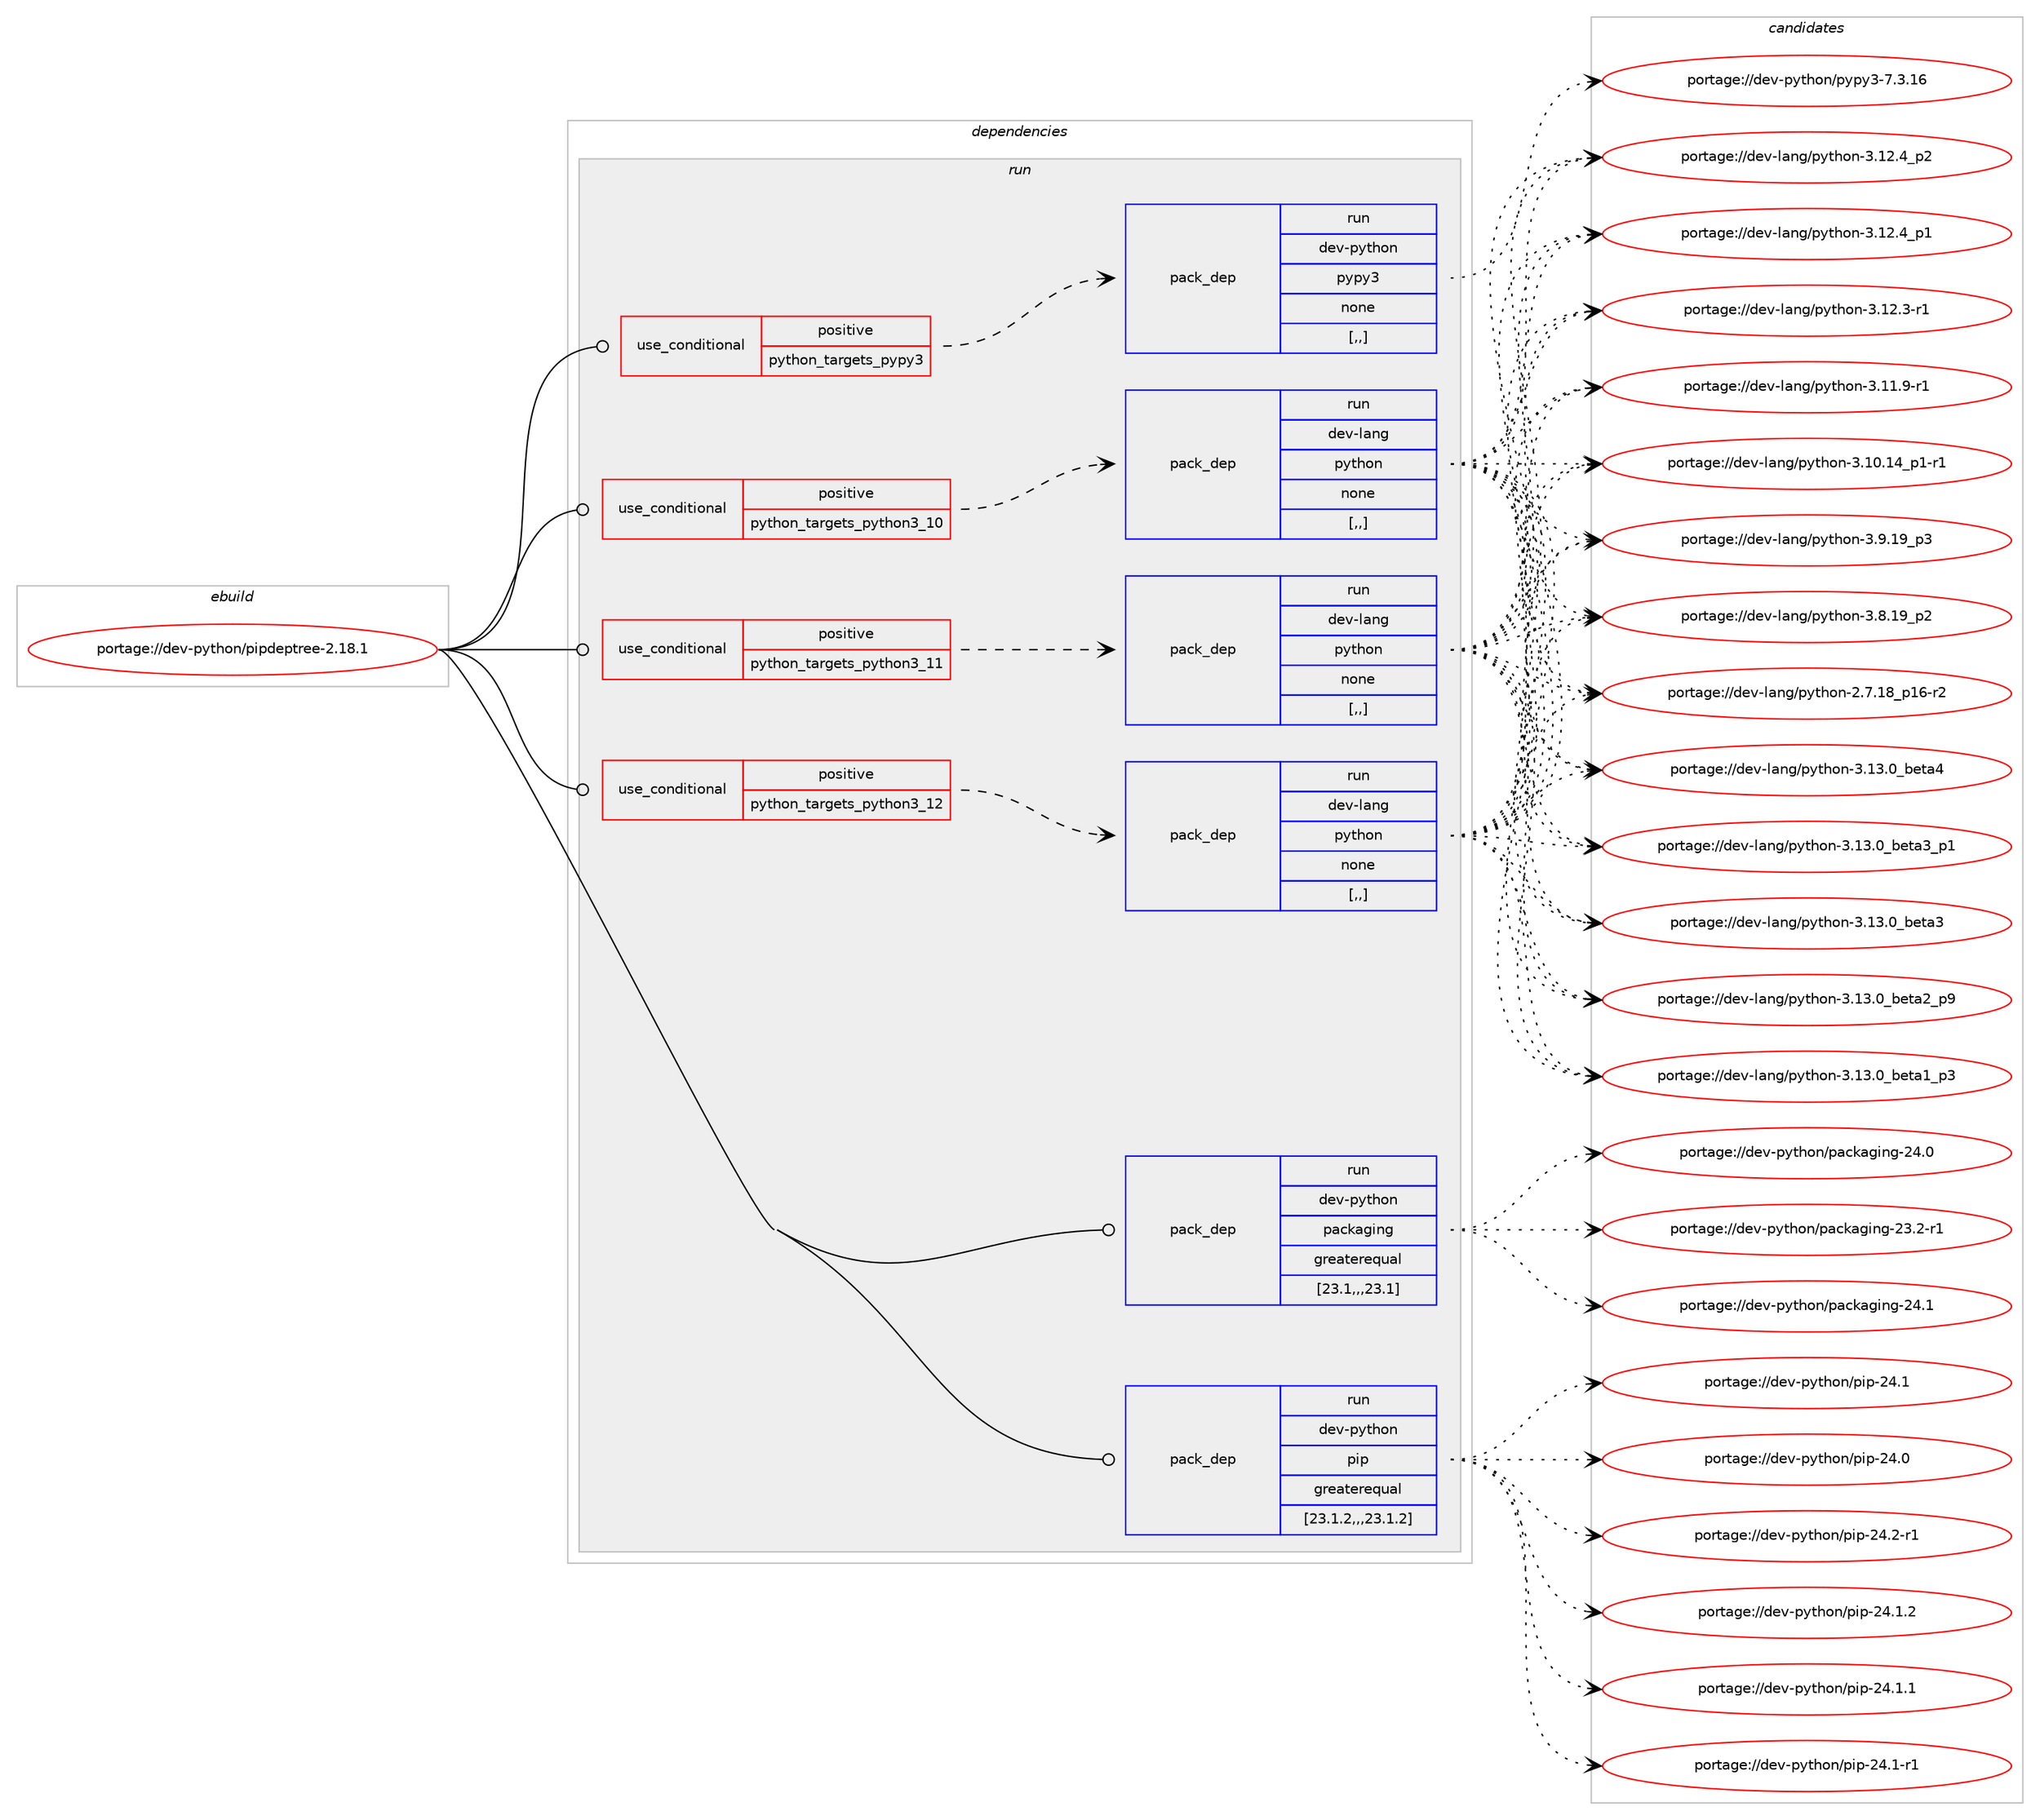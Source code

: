 digraph prolog {

# *************
# Graph options
# *************

newrank=true;
concentrate=true;
compound=true;
graph [rankdir=LR,fontname=Helvetica,fontsize=10,ranksep=1.5];#, ranksep=2.5, nodesep=0.2];
edge  [arrowhead=vee];
node  [fontname=Helvetica,fontsize=10];

# **********
# The ebuild
# **********

subgraph cluster_leftcol {
color=gray;
label=<<i>ebuild</i>>;
id [label="portage://dev-python/pipdeptree-2.18.1", color=red, width=4, href="../dev-python/pipdeptree-2.18.1.svg"];
}

# ****************
# The dependencies
# ****************

subgraph cluster_midcol {
color=gray;
label=<<i>dependencies</i>>;
subgraph cluster_compile {
fillcolor="#eeeeee";
style=filled;
label=<<i>compile</i>>;
}
subgraph cluster_compileandrun {
fillcolor="#eeeeee";
style=filled;
label=<<i>compile and run</i>>;
}
subgraph cluster_run {
fillcolor="#eeeeee";
style=filled;
label=<<i>run</i>>;
subgraph cond36123 {
dependency154779 [label=<<TABLE BORDER="0" CELLBORDER="1" CELLSPACING="0" CELLPADDING="4"><TR><TD ROWSPAN="3" CELLPADDING="10">use_conditional</TD></TR><TR><TD>positive</TD></TR><TR><TD>python_targets_pypy3</TD></TR></TABLE>>, shape=none, color=red];
subgraph pack117405 {
dependency154780 [label=<<TABLE BORDER="0" CELLBORDER="1" CELLSPACING="0" CELLPADDING="4" WIDTH="220"><TR><TD ROWSPAN="6" CELLPADDING="30">pack_dep</TD></TR><TR><TD WIDTH="110">run</TD></TR><TR><TD>dev-python</TD></TR><TR><TD>pypy3</TD></TR><TR><TD>none</TD></TR><TR><TD>[,,]</TD></TR></TABLE>>, shape=none, color=blue];
}
dependency154779:e -> dependency154780:w [weight=20,style="dashed",arrowhead="vee"];
}
id:e -> dependency154779:w [weight=20,style="solid",arrowhead="odot"];
subgraph cond36124 {
dependency154781 [label=<<TABLE BORDER="0" CELLBORDER="1" CELLSPACING="0" CELLPADDING="4"><TR><TD ROWSPAN="3" CELLPADDING="10">use_conditional</TD></TR><TR><TD>positive</TD></TR><TR><TD>python_targets_python3_10</TD></TR></TABLE>>, shape=none, color=red];
subgraph pack117406 {
dependency154782 [label=<<TABLE BORDER="0" CELLBORDER="1" CELLSPACING="0" CELLPADDING="4" WIDTH="220"><TR><TD ROWSPAN="6" CELLPADDING="30">pack_dep</TD></TR><TR><TD WIDTH="110">run</TD></TR><TR><TD>dev-lang</TD></TR><TR><TD>python</TD></TR><TR><TD>none</TD></TR><TR><TD>[,,]</TD></TR></TABLE>>, shape=none, color=blue];
}
dependency154781:e -> dependency154782:w [weight=20,style="dashed",arrowhead="vee"];
}
id:e -> dependency154781:w [weight=20,style="solid",arrowhead="odot"];
subgraph cond36125 {
dependency154783 [label=<<TABLE BORDER="0" CELLBORDER="1" CELLSPACING="0" CELLPADDING="4"><TR><TD ROWSPAN="3" CELLPADDING="10">use_conditional</TD></TR><TR><TD>positive</TD></TR><TR><TD>python_targets_python3_11</TD></TR></TABLE>>, shape=none, color=red];
subgraph pack117407 {
dependency154784 [label=<<TABLE BORDER="0" CELLBORDER="1" CELLSPACING="0" CELLPADDING="4" WIDTH="220"><TR><TD ROWSPAN="6" CELLPADDING="30">pack_dep</TD></TR><TR><TD WIDTH="110">run</TD></TR><TR><TD>dev-lang</TD></TR><TR><TD>python</TD></TR><TR><TD>none</TD></TR><TR><TD>[,,]</TD></TR></TABLE>>, shape=none, color=blue];
}
dependency154783:e -> dependency154784:w [weight=20,style="dashed",arrowhead="vee"];
}
id:e -> dependency154783:w [weight=20,style="solid",arrowhead="odot"];
subgraph cond36126 {
dependency154785 [label=<<TABLE BORDER="0" CELLBORDER="1" CELLSPACING="0" CELLPADDING="4"><TR><TD ROWSPAN="3" CELLPADDING="10">use_conditional</TD></TR><TR><TD>positive</TD></TR><TR><TD>python_targets_python3_12</TD></TR></TABLE>>, shape=none, color=red];
subgraph pack117408 {
dependency154786 [label=<<TABLE BORDER="0" CELLBORDER="1" CELLSPACING="0" CELLPADDING="4" WIDTH="220"><TR><TD ROWSPAN="6" CELLPADDING="30">pack_dep</TD></TR><TR><TD WIDTH="110">run</TD></TR><TR><TD>dev-lang</TD></TR><TR><TD>python</TD></TR><TR><TD>none</TD></TR><TR><TD>[,,]</TD></TR></TABLE>>, shape=none, color=blue];
}
dependency154785:e -> dependency154786:w [weight=20,style="dashed",arrowhead="vee"];
}
id:e -> dependency154785:w [weight=20,style="solid",arrowhead="odot"];
subgraph pack117409 {
dependency154787 [label=<<TABLE BORDER="0" CELLBORDER="1" CELLSPACING="0" CELLPADDING="4" WIDTH="220"><TR><TD ROWSPAN="6" CELLPADDING="30">pack_dep</TD></TR><TR><TD WIDTH="110">run</TD></TR><TR><TD>dev-python</TD></TR><TR><TD>packaging</TD></TR><TR><TD>greaterequal</TD></TR><TR><TD>[23.1,,,23.1]</TD></TR></TABLE>>, shape=none, color=blue];
}
id:e -> dependency154787:w [weight=20,style="solid",arrowhead="odot"];
subgraph pack117410 {
dependency154788 [label=<<TABLE BORDER="0" CELLBORDER="1" CELLSPACING="0" CELLPADDING="4" WIDTH="220"><TR><TD ROWSPAN="6" CELLPADDING="30">pack_dep</TD></TR><TR><TD WIDTH="110">run</TD></TR><TR><TD>dev-python</TD></TR><TR><TD>pip</TD></TR><TR><TD>greaterequal</TD></TR><TR><TD>[23.1.2,,,23.1.2]</TD></TR></TABLE>>, shape=none, color=blue];
}
id:e -> dependency154788:w [weight=20,style="solid",arrowhead="odot"];
}
}

# **************
# The candidates
# **************

subgraph cluster_choices {
rank=same;
color=gray;
label=<<i>candidates</i>>;

subgraph choice117405 {
color=black;
nodesep=1;
choice10010111845112121116104111110471121211121215145554651464954 [label="portage://dev-python/pypy3-7.3.16", color=red, width=4,href="../dev-python/pypy3-7.3.16.svg"];
dependency154780:e -> choice10010111845112121116104111110471121211121215145554651464954:w [style=dotted,weight="100"];
}
subgraph choice117406 {
color=black;
nodesep=1;
choice1001011184510897110103471121211161041111104551464951464895981011169752 [label="portage://dev-lang/python-3.13.0_beta4", color=red, width=4,href="../dev-lang/python-3.13.0_beta4.svg"];
choice10010111845108971101034711212111610411111045514649514648959810111697519511249 [label="portage://dev-lang/python-3.13.0_beta3_p1", color=red, width=4,href="../dev-lang/python-3.13.0_beta3_p1.svg"];
choice1001011184510897110103471121211161041111104551464951464895981011169751 [label="portage://dev-lang/python-3.13.0_beta3", color=red, width=4,href="../dev-lang/python-3.13.0_beta3.svg"];
choice10010111845108971101034711212111610411111045514649514648959810111697509511257 [label="portage://dev-lang/python-3.13.0_beta2_p9", color=red, width=4,href="../dev-lang/python-3.13.0_beta2_p9.svg"];
choice10010111845108971101034711212111610411111045514649514648959810111697499511251 [label="portage://dev-lang/python-3.13.0_beta1_p3", color=red, width=4,href="../dev-lang/python-3.13.0_beta1_p3.svg"];
choice100101118451089711010347112121116104111110455146495046529511250 [label="portage://dev-lang/python-3.12.4_p2", color=red, width=4,href="../dev-lang/python-3.12.4_p2.svg"];
choice100101118451089711010347112121116104111110455146495046529511249 [label="portage://dev-lang/python-3.12.4_p1", color=red, width=4,href="../dev-lang/python-3.12.4_p1.svg"];
choice100101118451089711010347112121116104111110455146495046514511449 [label="portage://dev-lang/python-3.12.3-r1", color=red, width=4,href="../dev-lang/python-3.12.3-r1.svg"];
choice100101118451089711010347112121116104111110455146494946574511449 [label="portage://dev-lang/python-3.11.9-r1", color=red, width=4,href="../dev-lang/python-3.11.9-r1.svg"];
choice100101118451089711010347112121116104111110455146494846495295112494511449 [label="portage://dev-lang/python-3.10.14_p1-r1", color=red, width=4,href="../dev-lang/python-3.10.14_p1-r1.svg"];
choice100101118451089711010347112121116104111110455146574649579511251 [label="portage://dev-lang/python-3.9.19_p3", color=red, width=4,href="../dev-lang/python-3.9.19_p3.svg"];
choice100101118451089711010347112121116104111110455146564649579511250 [label="portage://dev-lang/python-3.8.19_p2", color=red, width=4,href="../dev-lang/python-3.8.19_p2.svg"];
choice100101118451089711010347112121116104111110455046554649569511249544511450 [label="portage://dev-lang/python-2.7.18_p16-r2", color=red, width=4,href="../dev-lang/python-2.7.18_p16-r2.svg"];
dependency154782:e -> choice1001011184510897110103471121211161041111104551464951464895981011169752:w [style=dotted,weight="100"];
dependency154782:e -> choice10010111845108971101034711212111610411111045514649514648959810111697519511249:w [style=dotted,weight="100"];
dependency154782:e -> choice1001011184510897110103471121211161041111104551464951464895981011169751:w [style=dotted,weight="100"];
dependency154782:e -> choice10010111845108971101034711212111610411111045514649514648959810111697509511257:w [style=dotted,weight="100"];
dependency154782:e -> choice10010111845108971101034711212111610411111045514649514648959810111697499511251:w [style=dotted,weight="100"];
dependency154782:e -> choice100101118451089711010347112121116104111110455146495046529511250:w [style=dotted,weight="100"];
dependency154782:e -> choice100101118451089711010347112121116104111110455146495046529511249:w [style=dotted,weight="100"];
dependency154782:e -> choice100101118451089711010347112121116104111110455146495046514511449:w [style=dotted,weight="100"];
dependency154782:e -> choice100101118451089711010347112121116104111110455146494946574511449:w [style=dotted,weight="100"];
dependency154782:e -> choice100101118451089711010347112121116104111110455146494846495295112494511449:w [style=dotted,weight="100"];
dependency154782:e -> choice100101118451089711010347112121116104111110455146574649579511251:w [style=dotted,weight="100"];
dependency154782:e -> choice100101118451089711010347112121116104111110455146564649579511250:w [style=dotted,weight="100"];
dependency154782:e -> choice100101118451089711010347112121116104111110455046554649569511249544511450:w [style=dotted,weight="100"];
}
subgraph choice117407 {
color=black;
nodesep=1;
choice1001011184510897110103471121211161041111104551464951464895981011169752 [label="portage://dev-lang/python-3.13.0_beta4", color=red, width=4,href="../dev-lang/python-3.13.0_beta4.svg"];
choice10010111845108971101034711212111610411111045514649514648959810111697519511249 [label="portage://dev-lang/python-3.13.0_beta3_p1", color=red, width=4,href="../dev-lang/python-3.13.0_beta3_p1.svg"];
choice1001011184510897110103471121211161041111104551464951464895981011169751 [label="portage://dev-lang/python-3.13.0_beta3", color=red, width=4,href="../dev-lang/python-3.13.0_beta3.svg"];
choice10010111845108971101034711212111610411111045514649514648959810111697509511257 [label="portage://dev-lang/python-3.13.0_beta2_p9", color=red, width=4,href="../dev-lang/python-3.13.0_beta2_p9.svg"];
choice10010111845108971101034711212111610411111045514649514648959810111697499511251 [label="portage://dev-lang/python-3.13.0_beta1_p3", color=red, width=4,href="../dev-lang/python-3.13.0_beta1_p3.svg"];
choice100101118451089711010347112121116104111110455146495046529511250 [label="portage://dev-lang/python-3.12.4_p2", color=red, width=4,href="../dev-lang/python-3.12.4_p2.svg"];
choice100101118451089711010347112121116104111110455146495046529511249 [label="portage://dev-lang/python-3.12.4_p1", color=red, width=4,href="../dev-lang/python-3.12.4_p1.svg"];
choice100101118451089711010347112121116104111110455146495046514511449 [label="portage://dev-lang/python-3.12.3-r1", color=red, width=4,href="../dev-lang/python-3.12.3-r1.svg"];
choice100101118451089711010347112121116104111110455146494946574511449 [label="portage://dev-lang/python-3.11.9-r1", color=red, width=4,href="../dev-lang/python-3.11.9-r1.svg"];
choice100101118451089711010347112121116104111110455146494846495295112494511449 [label="portage://dev-lang/python-3.10.14_p1-r1", color=red, width=4,href="../dev-lang/python-3.10.14_p1-r1.svg"];
choice100101118451089711010347112121116104111110455146574649579511251 [label="portage://dev-lang/python-3.9.19_p3", color=red, width=4,href="../dev-lang/python-3.9.19_p3.svg"];
choice100101118451089711010347112121116104111110455146564649579511250 [label="portage://dev-lang/python-3.8.19_p2", color=red, width=4,href="../dev-lang/python-3.8.19_p2.svg"];
choice100101118451089711010347112121116104111110455046554649569511249544511450 [label="portage://dev-lang/python-2.7.18_p16-r2", color=red, width=4,href="../dev-lang/python-2.7.18_p16-r2.svg"];
dependency154784:e -> choice1001011184510897110103471121211161041111104551464951464895981011169752:w [style=dotted,weight="100"];
dependency154784:e -> choice10010111845108971101034711212111610411111045514649514648959810111697519511249:w [style=dotted,weight="100"];
dependency154784:e -> choice1001011184510897110103471121211161041111104551464951464895981011169751:w [style=dotted,weight="100"];
dependency154784:e -> choice10010111845108971101034711212111610411111045514649514648959810111697509511257:w [style=dotted,weight="100"];
dependency154784:e -> choice10010111845108971101034711212111610411111045514649514648959810111697499511251:w [style=dotted,weight="100"];
dependency154784:e -> choice100101118451089711010347112121116104111110455146495046529511250:w [style=dotted,weight="100"];
dependency154784:e -> choice100101118451089711010347112121116104111110455146495046529511249:w [style=dotted,weight="100"];
dependency154784:e -> choice100101118451089711010347112121116104111110455146495046514511449:w [style=dotted,weight="100"];
dependency154784:e -> choice100101118451089711010347112121116104111110455146494946574511449:w [style=dotted,weight="100"];
dependency154784:e -> choice100101118451089711010347112121116104111110455146494846495295112494511449:w [style=dotted,weight="100"];
dependency154784:e -> choice100101118451089711010347112121116104111110455146574649579511251:w [style=dotted,weight="100"];
dependency154784:e -> choice100101118451089711010347112121116104111110455146564649579511250:w [style=dotted,weight="100"];
dependency154784:e -> choice100101118451089711010347112121116104111110455046554649569511249544511450:w [style=dotted,weight="100"];
}
subgraph choice117408 {
color=black;
nodesep=1;
choice1001011184510897110103471121211161041111104551464951464895981011169752 [label="portage://dev-lang/python-3.13.0_beta4", color=red, width=4,href="../dev-lang/python-3.13.0_beta4.svg"];
choice10010111845108971101034711212111610411111045514649514648959810111697519511249 [label="portage://dev-lang/python-3.13.0_beta3_p1", color=red, width=4,href="../dev-lang/python-3.13.0_beta3_p1.svg"];
choice1001011184510897110103471121211161041111104551464951464895981011169751 [label="portage://dev-lang/python-3.13.0_beta3", color=red, width=4,href="../dev-lang/python-3.13.0_beta3.svg"];
choice10010111845108971101034711212111610411111045514649514648959810111697509511257 [label="portage://dev-lang/python-3.13.0_beta2_p9", color=red, width=4,href="../dev-lang/python-3.13.0_beta2_p9.svg"];
choice10010111845108971101034711212111610411111045514649514648959810111697499511251 [label="portage://dev-lang/python-3.13.0_beta1_p3", color=red, width=4,href="../dev-lang/python-3.13.0_beta1_p3.svg"];
choice100101118451089711010347112121116104111110455146495046529511250 [label="portage://dev-lang/python-3.12.4_p2", color=red, width=4,href="../dev-lang/python-3.12.4_p2.svg"];
choice100101118451089711010347112121116104111110455146495046529511249 [label="portage://dev-lang/python-3.12.4_p1", color=red, width=4,href="../dev-lang/python-3.12.4_p1.svg"];
choice100101118451089711010347112121116104111110455146495046514511449 [label="portage://dev-lang/python-3.12.3-r1", color=red, width=4,href="../dev-lang/python-3.12.3-r1.svg"];
choice100101118451089711010347112121116104111110455146494946574511449 [label="portage://dev-lang/python-3.11.9-r1", color=red, width=4,href="../dev-lang/python-3.11.9-r1.svg"];
choice100101118451089711010347112121116104111110455146494846495295112494511449 [label="portage://dev-lang/python-3.10.14_p1-r1", color=red, width=4,href="../dev-lang/python-3.10.14_p1-r1.svg"];
choice100101118451089711010347112121116104111110455146574649579511251 [label="portage://dev-lang/python-3.9.19_p3", color=red, width=4,href="../dev-lang/python-3.9.19_p3.svg"];
choice100101118451089711010347112121116104111110455146564649579511250 [label="portage://dev-lang/python-3.8.19_p2", color=red, width=4,href="../dev-lang/python-3.8.19_p2.svg"];
choice100101118451089711010347112121116104111110455046554649569511249544511450 [label="portage://dev-lang/python-2.7.18_p16-r2", color=red, width=4,href="../dev-lang/python-2.7.18_p16-r2.svg"];
dependency154786:e -> choice1001011184510897110103471121211161041111104551464951464895981011169752:w [style=dotted,weight="100"];
dependency154786:e -> choice10010111845108971101034711212111610411111045514649514648959810111697519511249:w [style=dotted,weight="100"];
dependency154786:e -> choice1001011184510897110103471121211161041111104551464951464895981011169751:w [style=dotted,weight="100"];
dependency154786:e -> choice10010111845108971101034711212111610411111045514649514648959810111697509511257:w [style=dotted,weight="100"];
dependency154786:e -> choice10010111845108971101034711212111610411111045514649514648959810111697499511251:w [style=dotted,weight="100"];
dependency154786:e -> choice100101118451089711010347112121116104111110455146495046529511250:w [style=dotted,weight="100"];
dependency154786:e -> choice100101118451089711010347112121116104111110455146495046529511249:w [style=dotted,weight="100"];
dependency154786:e -> choice100101118451089711010347112121116104111110455146495046514511449:w [style=dotted,weight="100"];
dependency154786:e -> choice100101118451089711010347112121116104111110455146494946574511449:w [style=dotted,weight="100"];
dependency154786:e -> choice100101118451089711010347112121116104111110455146494846495295112494511449:w [style=dotted,weight="100"];
dependency154786:e -> choice100101118451089711010347112121116104111110455146574649579511251:w [style=dotted,weight="100"];
dependency154786:e -> choice100101118451089711010347112121116104111110455146564649579511250:w [style=dotted,weight="100"];
dependency154786:e -> choice100101118451089711010347112121116104111110455046554649569511249544511450:w [style=dotted,weight="100"];
}
subgraph choice117409 {
color=black;
nodesep=1;
choice10010111845112121116104111110471129799107971031051101034550524649 [label="portage://dev-python/packaging-24.1", color=red, width=4,href="../dev-python/packaging-24.1.svg"];
choice10010111845112121116104111110471129799107971031051101034550524648 [label="portage://dev-python/packaging-24.0", color=red, width=4,href="../dev-python/packaging-24.0.svg"];
choice100101118451121211161041111104711297991079710310511010345505146504511449 [label="portage://dev-python/packaging-23.2-r1", color=red, width=4,href="../dev-python/packaging-23.2-r1.svg"];
dependency154787:e -> choice10010111845112121116104111110471129799107971031051101034550524649:w [style=dotted,weight="100"];
dependency154787:e -> choice10010111845112121116104111110471129799107971031051101034550524648:w [style=dotted,weight="100"];
dependency154787:e -> choice100101118451121211161041111104711297991079710310511010345505146504511449:w [style=dotted,weight="100"];
}
subgraph choice117410 {
color=black;
nodesep=1;
choice100101118451121211161041111104711210511245505246504511449 [label="portage://dev-python/pip-24.2-r1", color=red, width=4,href="../dev-python/pip-24.2-r1.svg"];
choice100101118451121211161041111104711210511245505246494650 [label="portage://dev-python/pip-24.1.2", color=red, width=4,href="../dev-python/pip-24.1.2.svg"];
choice100101118451121211161041111104711210511245505246494649 [label="portage://dev-python/pip-24.1.1", color=red, width=4,href="../dev-python/pip-24.1.1.svg"];
choice100101118451121211161041111104711210511245505246494511449 [label="portage://dev-python/pip-24.1-r1", color=red, width=4,href="../dev-python/pip-24.1-r1.svg"];
choice10010111845112121116104111110471121051124550524649 [label="portage://dev-python/pip-24.1", color=red, width=4,href="../dev-python/pip-24.1.svg"];
choice10010111845112121116104111110471121051124550524648 [label="portage://dev-python/pip-24.0", color=red, width=4,href="../dev-python/pip-24.0.svg"];
dependency154788:e -> choice100101118451121211161041111104711210511245505246504511449:w [style=dotted,weight="100"];
dependency154788:e -> choice100101118451121211161041111104711210511245505246494650:w [style=dotted,weight="100"];
dependency154788:e -> choice100101118451121211161041111104711210511245505246494649:w [style=dotted,weight="100"];
dependency154788:e -> choice100101118451121211161041111104711210511245505246494511449:w [style=dotted,weight="100"];
dependency154788:e -> choice10010111845112121116104111110471121051124550524649:w [style=dotted,weight="100"];
dependency154788:e -> choice10010111845112121116104111110471121051124550524648:w [style=dotted,weight="100"];
}
}

}
